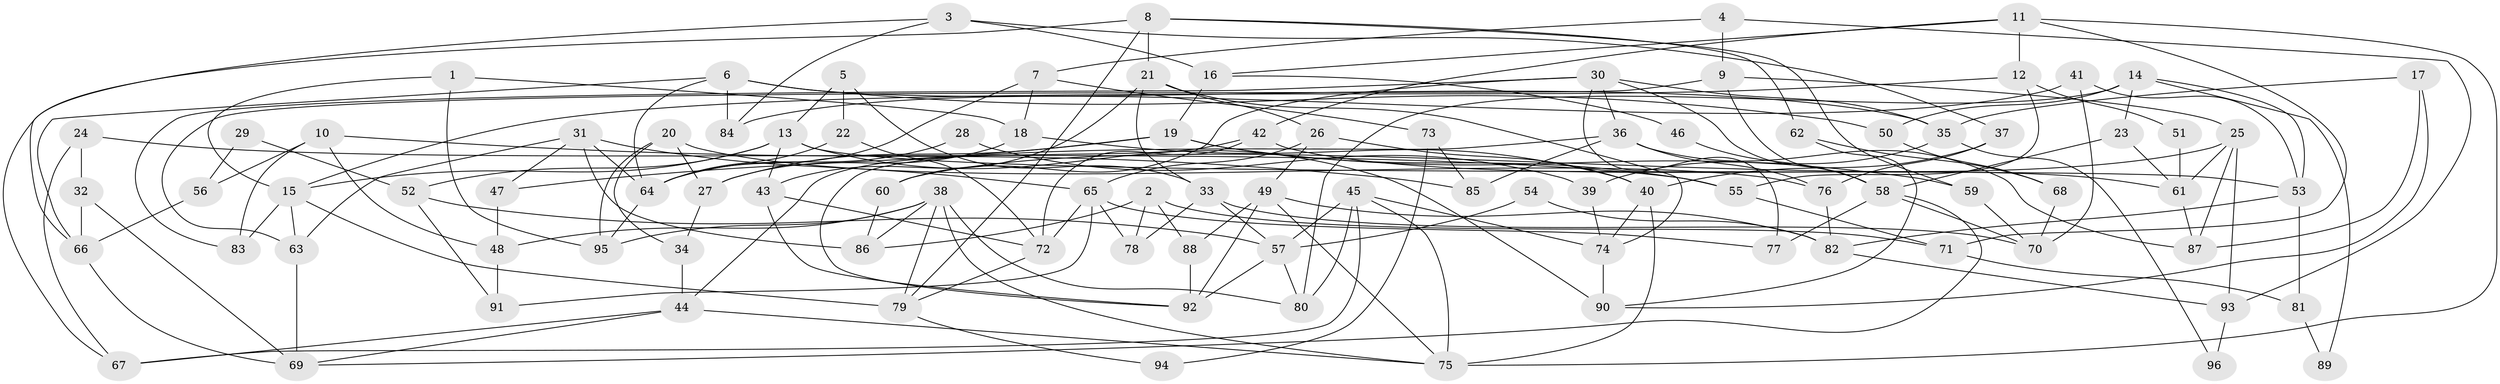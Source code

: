 // Generated by graph-tools (version 1.1) at 2025/35/03/09/25 02:35:56]
// undirected, 96 vertices, 192 edges
graph export_dot {
graph [start="1"]
  node [color=gray90,style=filled];
  1;
  2;
  3;
  4;
  5;
  6;
  7;
  8;
  9;
  10;
  11;
  12;
  13;
  14;
  15;
  16;
  17;
  18;
  19;
  20;
  21;
  22;
  23;
  24;
  25;
  26;
  27;
  28;
  29;
  30;
  31;
  32;
  33;
  34;
  35;
  36;
  37;
  38;
  39;
  40;
  41;
  42;
  43;
  44;
  45;
  46;
  47;
  48;
  49;
  50;
  51;
  52;
  53;
  54;
  55;
  56;
  57;
  58;
  59;
  60;
  61;
  62;
  63;
  64;
  65;
  66;
  67;
  68;
  69;
  70;
  71;
  72;
  73;
  74;
  75;
  76;
  77;
  78;
  79;
  80;
  81;
  82;
  83;
  84;
  85;
  86;
  87;
  88;
  89;
  90;
  91;
  92;
  93;
  94;
  95;
  96;
  1 -- 15;
  1 -- 18;
  1 -- 95;
  2 -- 88;
  2 -- 86;
  2 -- 71;
  2 -- 78;
  3 -- 37;
  3 -- 84;
  3 -- 16;
  3 -- 66;
  4 -- 93;
  4 -- 9;
  4 -- 7;
  5 -- 33;
  5 -- 13;
  5 -- 22;
  6 -- 64;
  6 -- 66;
  6 -- 35;
  6 -- 50;
  6 -- 84;
  7 -- 64;
  7 -- 18;
  7 -- 73;
  8 -- 21;
  8 -- 59;
  8 -- 62;
  8 -- 67;
  8 -- 79;
  9 -- 63;
  9 -- 58;
  9 -- 25;
  10 -- 48;
  10 -- 83;
  10 -- 56;
  10 -- 85;
  11 -- 75;
  11 -- 12;
  11 -- 16;
  11 -- 42;
  11 -- 71;
  12 -- 55;
  12 -- 15;
  12 -- 51;
  13 -- 52;
  13 -- 43;
  13 -- 15;
  13 -- 53;
  13 -- 90;
  14 -- 80;
  14 -- 53;
  14 -- 23;
  14 -- 50;
  14 -- 89;
  15 -- 79;
  15 -- 63;
  15 -- 83;
  16 -- 19;
  16 -- 46;
  17 -- 35;
  17 -- 87;
  17 -- 90;
  18 -- 40;
  18 -- 27;
  19 -- 27;
  19 -- 47;
  19 -- 55;
  19 -- 59;
  20 -- 27;
  20 -- 95;
  20 -- 34;
  20 -- 76;
  21 -- 33;
  21 -- 74;
  21 -- 26;
  21 -- 43;
  22 -- 72;
  22 -- 64;
  23 -- 58;
  23 -- 61;
  24 -- 67;
  24 -- 55;
  24 -- 32;
  25 -- 61;
  25 -- 60;
  25 -- 87;
  25 -- 93;
  26 -- 65;
  26 -- 40;
  26 -- 49;
  27 -- 34;
  28 -- 39;
  28 -- 64;
  29 -- 56;
  29 -- 52;
  30 -- 36;
  30 -- 77;
  30 -- 35;
  30 -- 58;
  30 -- 60;
  30 -- 83;
  31 -- 64;
  31 -- 63;
  31 -- 47;
  31 -- 65;
  31 -- 86;
  32 -- 66;
  32 -- 69;
  33 -- 78;
  33 -- 70;
  33 -- 57;
  34 -- 44;
  35 -- 39;
  35 -- 96;
  36 -- 87;
  36 -- 92;
  36 -- 76;
  36 -- 85;
  37 -- 76;
  37 -- 40;
  38 -- 86;
  38 -- 80;
  38 -- 48;
  38 -- 75;
  38 -- 79;
  38 -- 95;
  39 -- 74;
  40 -- 75;
  40 -- 74;
  41 -- 70;
  41 -- 53;
  41 -- 84;
  42 -- 72;
  42 -- 44;
  42 -- 61;
  43 -- 92;
  43 -- 72;
  44 -- 75;
  44 -- 67;
  44 -- 69;
  45 -- 67;
  45 -- 74;
  45 -- 57;
  45 -- 75;
  45 -- 80;
  46 -- 58;
  47 -- 48;
  48 -- 91;
  49 -- 75;
  49 -- 82;
  49 -- 88;
  49 -- 92;
  50 -- 68;
  51 -- 61;
  52 -- 57;
  52 -- 91;
  53 -- 82;
  53 -- 81;
  54 -- 57;
  54 -- 82;
  55 -- 71;
  56 -- 66;
  57 -- 80;
  57 -- 92;
  58 -- 69;
  58 -- 70;
  58 -- 77;
  59 -- 70;
  60 -- 86;
  61 -- 87;
  62 -- 90;
  62 -- 68;
  63 -- 69;
  64 -- 95;
  65 -- 72;
  65 -- 77;
  65 -- 78;
  65 -- 91;
  66 -- 69;
  68 -- 70;
  71 -- 81;
  72 -- 79;
  73 -- 85;
  73 -- 94;
  74 -- 90;
  76 -- 82;
  79 -- 94;
  81 -- 89;
  82 -- 93;
  88 -- 92;
  93 -- 96;
}
